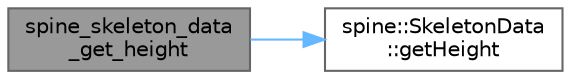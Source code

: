 digraph "spine_skeleton_data_get_height"
{
 // LATEX_PDF_SIZE
  bgcolor="transparent";
  edge [fontname=Helvetica,fontsize=10,labelfontname=Helvetica,labelfontsize=10];
  node [fontname=Helvetica,fontsize=10,shape=box,height=0.2,width=0.4];
  rankdir="LR";
  Node1 [id="Node000001",label="spine_skeleton_data\l_get_height",height=0.2,width=0.4,color="gray40", fillcolor="grey60", style="filled", fontcolor="black",tooltip=" "];
  Node1 -> Node2 [id="edge1_Node000001_Node000002",color="steelblue1",style="solid",tooltip=" "];
  Node2 [id="Node000002",label="spine::SkeletonData\l::getHeight",height=0.2,width=0.4,color="grey40", fillcolor="white", style="filled",URL="$classspine_1_1_skeleton_data.html#a2f82fce591bb14719903bad2801f0b2b",tooltip=" "];
}
